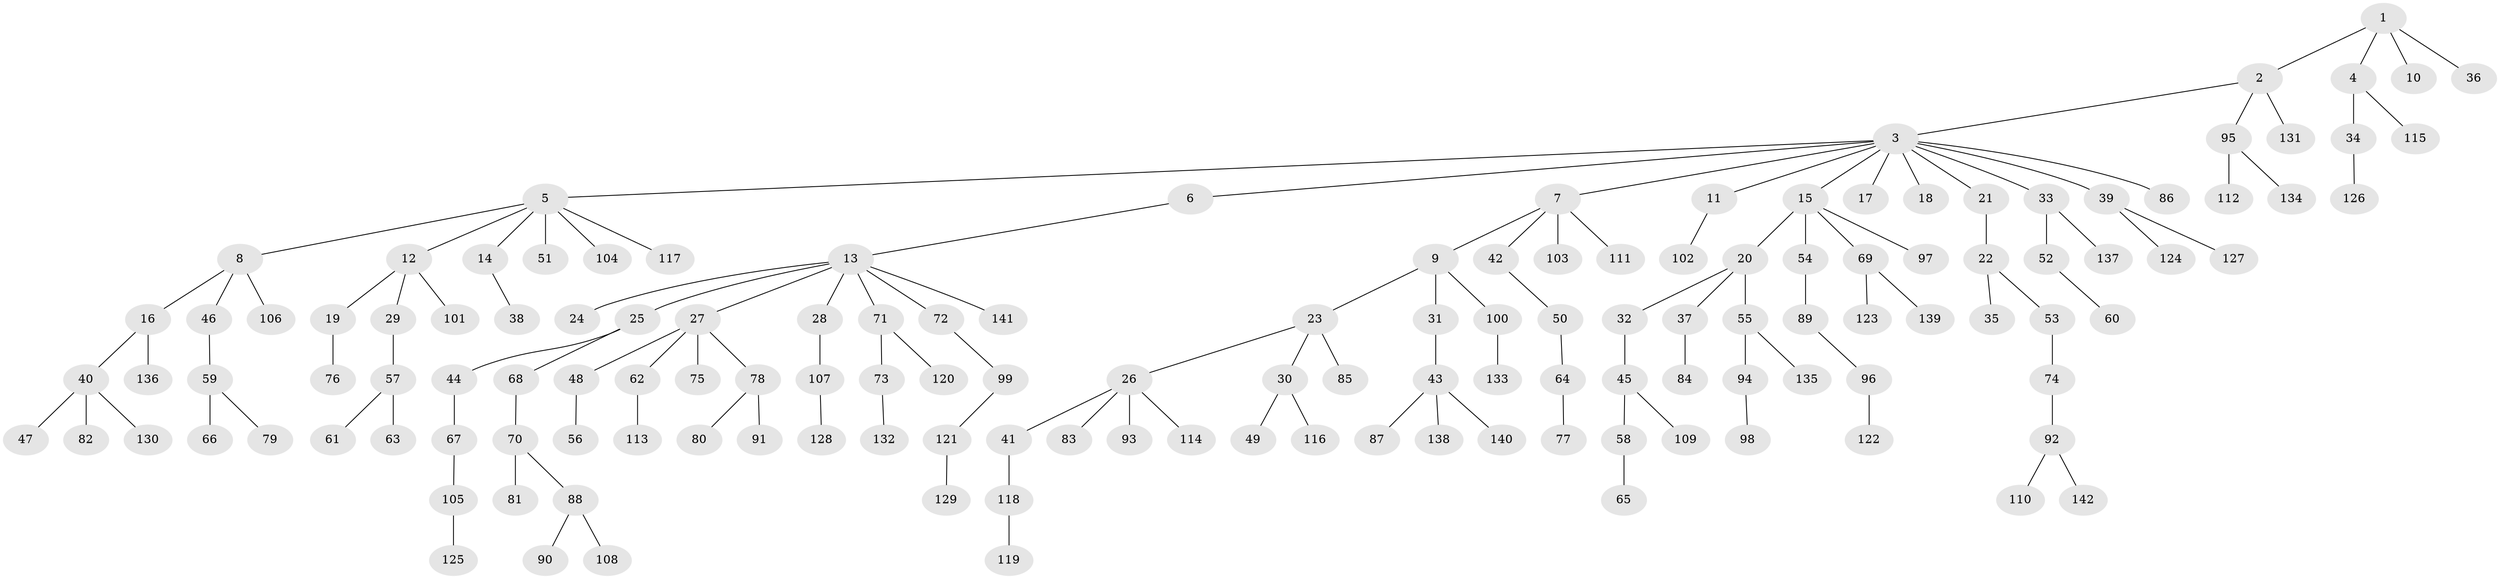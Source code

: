 // Generated by graph-tools (version 1.1) at 2025/02/03/09/25 03:02:27]
// undirected, 142 vertices, 141 edges
graph export_dot {
graph [start="1"]
  node [color=gray90,style=filled];
  1;
  2;
  3;
  4;
  5;
  6;
  7;
  8;
  9;
  10;
  11;
  12;
  13;
  14;
  15;
  16;
  17;
  18;
  19;
  20;
  21;
  22;
  23;
  24;
  25;
  26;
  27;
  28;
  29;
  30;
  31;
  32;
  33;
  34;
  35;
  36;
  37;
  38;
  39;
  40;
  41;
  42;
  43;
  44;
  45;
  46;
  47;
  48;
  49;
  50;
  51;
  52;
  53;
  54;
  55;
  56;
  57;
  58;
  59;
  60;
  61;
  62;
  63;
  64;
  65;
  66;
  67;
  68;
  69;
  70;
  71;
  72;
  73;
  74;
  75;
  76;
  77;
  78;
  79;
  80;
  81;
  82;
  83;
  84;
  85;
  86;
  87;
  88;
  89;
  90;
  91;
  92;
  93;
  94;
  95;
  96;
  97;
  98;
  99;
  100;
  101;
  102;
  103;
  104;
  105;
  106;
  107;
  108;
  109;
  110;
  111;
  112;
  113;
  114;
  115;
  116;
  117;
  118;
  119;
  120;
  121;
  122;
  123;
  124;
  125;
  126;
  127;
  128;
  129;
  130;
  131;
  132;
  133;
  134;
  135;
  136;
  137;
  138;
  139;
  140;
  141;
  142;
  1 -- 2;
  1 -- 4;
  1 -- 10;
  1 -- 36;
  2 -- 3;
  2 -- 95;
  2 -- 131;
  3 -- 5;
  3 -- 6;
  3 -- 7;
  3 -- 11;
  3 -- 15;
  3 -- 17;
  3 -- 18;
  3 -- 21;
  3 -- 33;
  3 -- 39;
  3 -- 86;
  4 -- 34;
  4 -- 115;
  5 -- 8;
  5 -- 12;
  5 -- 14;
  5 -- 51;
  5 -- 104;
  5 -- 117;
  6 -- 13;
  7 -- 9;
  7 -- 42;
  7 -- 103;
  7 -- 111;
  8 -- 16;
  8 -- 46;
  8 -- 106;
  9 -- 23;
  9 -- 31;
  9 -- 100;
  11 -- 102;
  12 -- 19;
  12 -- 29;
  12 -- 101;
  13 -- 24;
  13 -- 25;
  13 -- 27;
  13 -- 28;
  13 -- 71;
  13 -- 72;
  13 -- 141;
  14 -- 38;
  15 -- 20;
  15 -- 54;
  15 -- 69;
  15 -- 97;
  16 -- 40;
  16 -- 136;
  19 -- 76;
  20 -- 32;
  20 -- 37;
  20 -- 55;
  21 -- 22;
  22 -- 35;
  22 -- 53;
  23 -- 26;
  23 -- 30;
  23 -- 85;
  25 -- 44;
  25 -- 68;
  26 -- 41;
  26 -- 83;
  26 -- 93;
  26 -- 114;
  27 -- 48;
  27 -- 62;
  27 -- 75;
  27 -- 78;
  28 -- 107;
  29 -- 57;
  30 -- 49;
  30 -- 116;
  31 -- 43;
  32 -- 45;
  33 -- 52;
  33 -- 137;
  34 -- 126;
  37 -- 84;
  39 -- 124;
  39 -- 127;
  40 -- 47;
  40 -- 82;
  40 -- 130;
  41 -- 118;
  42 -- 50;
  43 -- 87;
  43 -- 138;
  43 -- 140;
  44 -- 67;
  45 -- 58;
  45 -- 109;
  46 -- 59;
  48 -- 56;
  50 -- 64;
  52 -- 60;
  53 -- 74;
  54 -- 89;
  55 -- 94;
  55 -- 135;
  57 -- 61;
  57 -- 63;
  58 -- 65;
  59 -- 66;
  59 -- 79;
  62 -- 113;
  64 -- 77;
  67 -- 105;
  68 -- 70;
  69 -- 123;
  69 -- 139;
  70 -- 81;
  70 -- 88;
  71 -- 73;
  71 -- 120;
  72 -- 99;
  73 -- 132;
  74 -- 92;
  78 -- 80;
  78 -- 91;
  88 -- 90;
  88 -- 108;
  89 -- 96;
  92 -- 110;
  92 -- 142;
  94 -- 98;
  95 -- 112;
  95 -- 134;
  96 -- 122;
  99 -- 121;
  100 -- 133;
  105 -- 125;
  107 -- 128;
  118 -- 119;
  121 -- 129;
}

